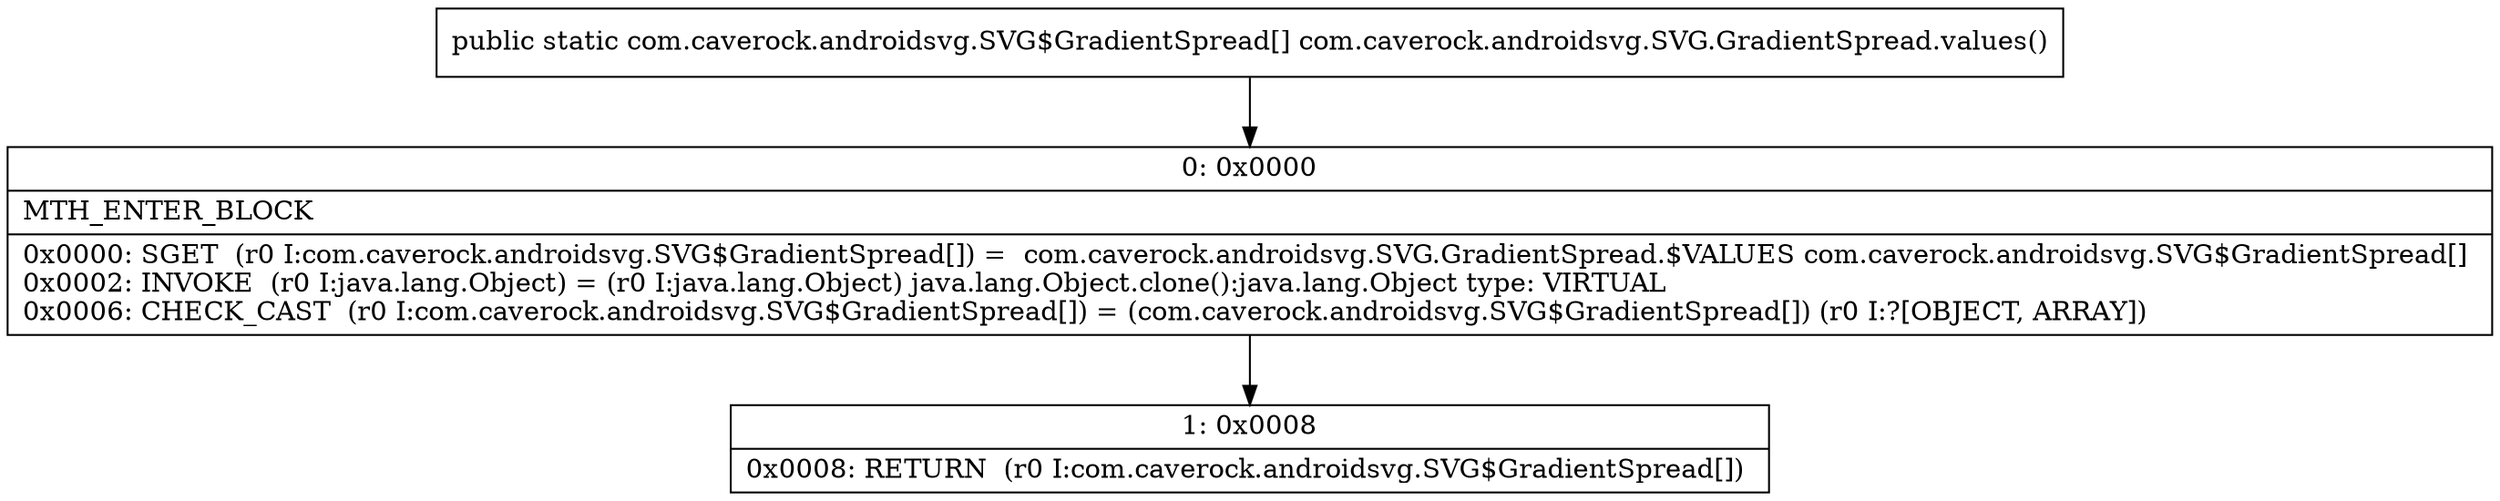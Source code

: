 digraph "CFG forcom.caverock.androidsvg.SVG.GradientSpread.values()[Lcom\/caverock\/androidsvg\/SVG$GradientSpread;" {
Node_0 [shape=record,label="{0\:\ 0x0000|MTH_ENTER_BLOCK\l|0x0000: SGET  (r0 I:com.caverock.androidsvg.SVG$GradientSpread[]) =  com.caverock.androidsvg.SVG.GradientSpread.$VALUES com.caverock.androidsvg.SVG$GradientSpread[] \l0x0002: INVOKE  (r0 I:java.lang.Object) = (r0 I:java.lang.Object) java.lang.Object.clone():java.lang.Object type: VIRTUAL \l0x0006: CHECK_CAST  (r0 I:com.caverock.androidsvg.SVG$GradientSpread[]) = (com.caverock.androidsvg.SVG$GradientSpread[]) (r0 I:?[OBJECT, ARRAY]) \l}"];
Node_1 [shape=record,label="{1\:\ 0x0008|0x0008: RETURN  (r0 I:com.caverock.androidsvg.SVG$GradientSpread[]) \l}"];
MethodNode[shape=record,label="{public static com.caverock.androidsvg.SVG$GradientSpread[] com.caverock.androidsvg.SVG.GradientSpread.values() }"];
MethodNode -> Node_0;
Node_0 -> Node_1;
}


